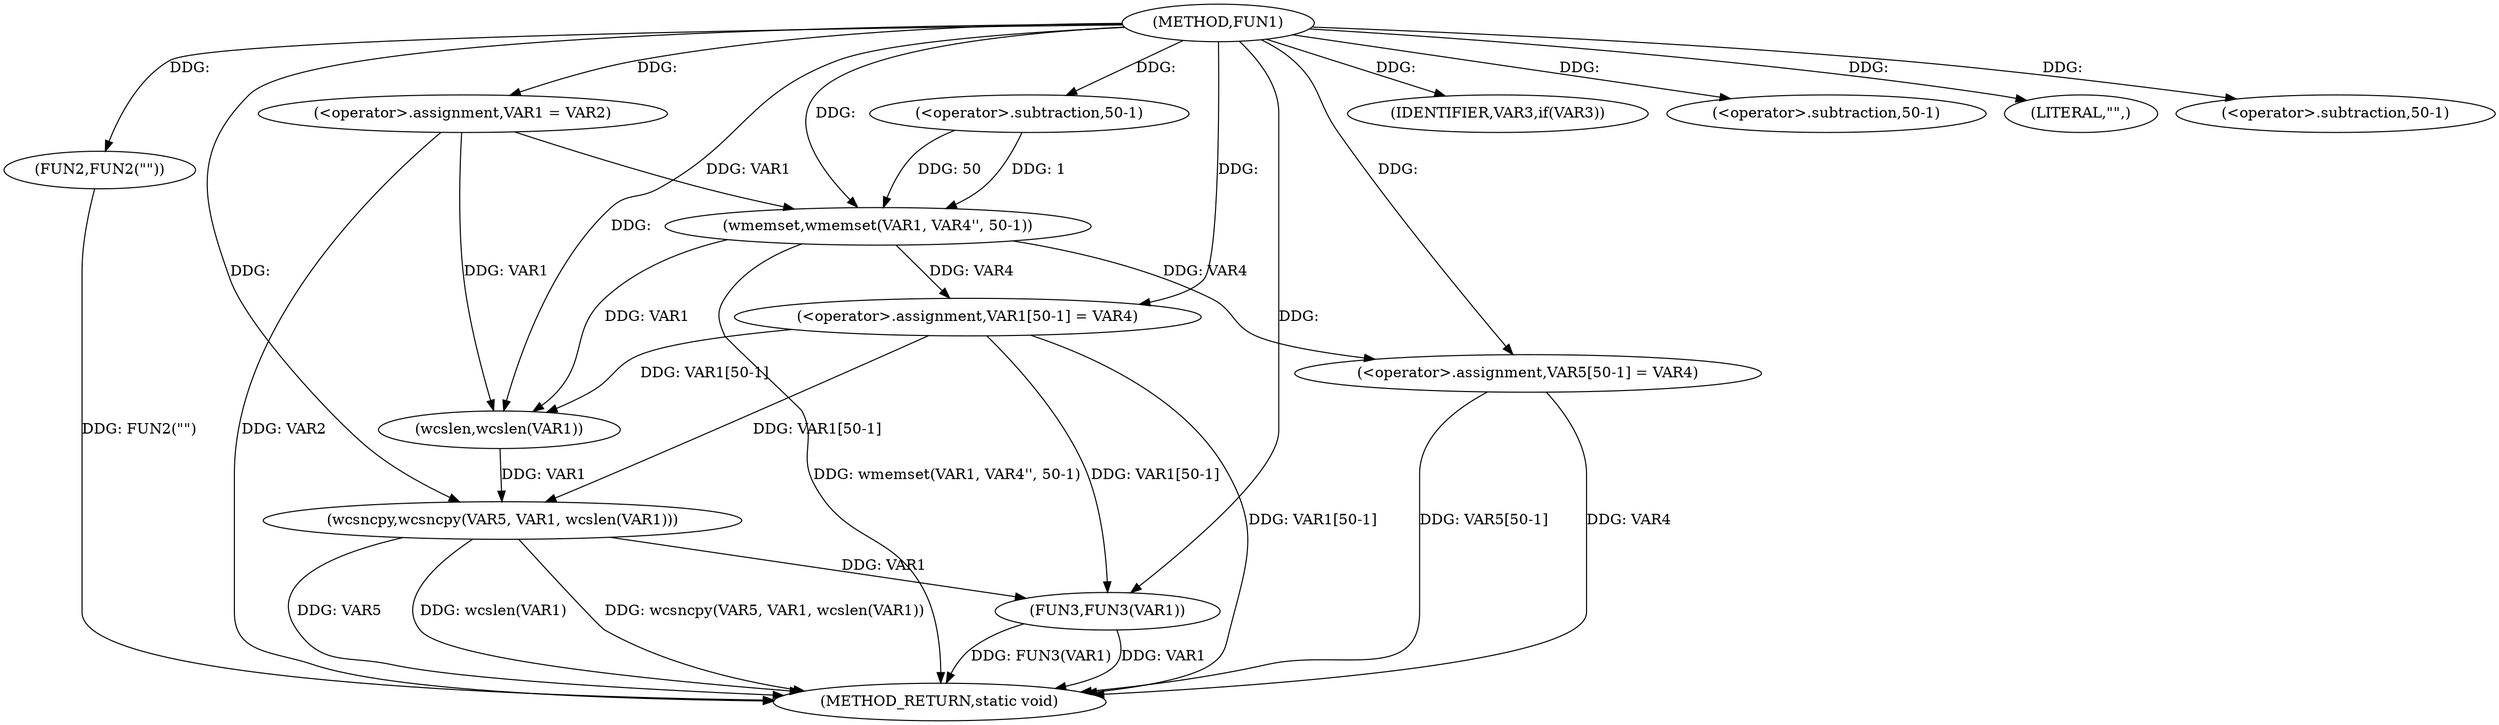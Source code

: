 digraph FUN1 {  
"1000100" [label = "(METHOD,FUN1)" ]
"1000143" [label = "(METHOD_RETURN,static void)" ]
"1000104" [label = "(<operator>.assignment,VAR1 = VAR2)" ]
"1000108" [label = "(IDENTIFIER,VAR3,if(VAR3))" ]
"1000110" [label = "(FUN2,FUN2(\"\"))" ]
"1000114" [label = "(wmemset,wmemset(VAR1, VAR4'', 50-1))" ]
"1000117" [label = "(<operator>.subtraction,50-1)" ]
"1000120" [label = "(<operator>.assignment,VAR1[50-1] = VAR4)" ]
"1000123" [label = "(<operator>.subtraction,50-1)" ]
"1000128" [label = "(LITERAL,\"\",)" ]
"1000129" [label = "(wcsncpy,wcsncpy(VAR5, VAR1, wcslen(VAR1)))" ]
"1000132" [label = "(wcslen,wcslen(VAR1))" ]
"1000134" [label = "(<operator>.assignment,VAR5[50-1] = VAR4)" ]
"1000137" [label = "(<operator>.subtraction,50-1)" ]
"1000141" [label = "(FUN3,FUN3(VAR1))" ]
  "1000129" -> "1000143"  [ label = "DDG: VAR5"] 
  "1000141" -> "1000143"  [ label = "DDG: VAR1"] 
  "1000114" -> "1000143"  [ label = "DDG: wmemset(VAR1, VAR4'', 50-1)"] 
  "1000134" -> "1000143"  [ label = "DDG: VAR4"] 
  "1000120" -> "1000143"  [ label = "DDG: VAR1[50-1]"] 
  "1000129" -> "1000143"  [ label = "DDG: wcslen(VAR1)"] 
  "1000141" -> "1000143"  [ label = "DDG: FUN3(VAR1)"] 
  "1000129" -> "1000143"  [ label = "DDG: wcsncpy(VAR5, VAR1, wcslen(VAR1))"] 
  "1000134" -> "1000143"  [ label = "DDG: VAR5[50-1]"] 
  "1000110" -> "1000143"  [ label = "DDG: FUN2(\"\")"] 
  "1000104" -> "1000143"  [ label = "DDG: VAR2"] 
  "1000100" -> "1000104"  [ label = "DDG: "] 
  "1000100" -> "1000108"  [ label = "DDG: "] 
  "1000100" -> "1000110"  [ label = "DDG: "] 
  "1000104" -> "1000114"  [ label = "DDG: VAR1"] 
  "1000100" -> "1000114"  [ label = "DDG: "] 
  "1000117" -> "1000114"  [ label = "DDG: 50"] 
  "1000117" -> "1000114"  [ label = "DDG: 1"] 
  "1000100" -> "1000117"  [ label = "DDG: "] 
  "1000114" -> "1000120"  [ label = "DDG: VAR4"] 
  "1000100" -> "1000120"  [ label = "DDG: "] 
  "1000100" -> "1000123"  [ label = "DDG: "] 
  "1000100" -> "1000128"  [ label = "DDG: "] 
  "1000100" -> "1000129"  [ label = "DDG: "] 
  "1000120" -> "1000129"  [ label = "DDG: VAR1[50-1]"] 
  "1000132" -> "1000129"  [ label = "DDG: VAR1"] 
  "1000104" -> "1000132"  [ label = "DDG: VAR1"] 
  "1000114" -> "1000132"  [ label = "DDG: VAR1"] 
  "1000120" -> "1000132"  [ label = "DDG: VAR1[50-1]"] 
  "1000100" -> "1000132"  [ label = "DDG: "] 
  "1000100" -> "1000134"  [ label = "DDG: "] 
  "1000114" -> "1000134"  [ label = "DDG: VAR4"] 
  "1000100" -> "1000137"  [ label = "DDG: "] 
  "1000120" -> "1000141"  [ label = "DDG: VAR1[50-1]"] 
  "1000129" -> "1000141"  [ label = "DDG: VAR1"] 
  "1000100" -> "1000141"  [ label = "DDG: "] 
}

